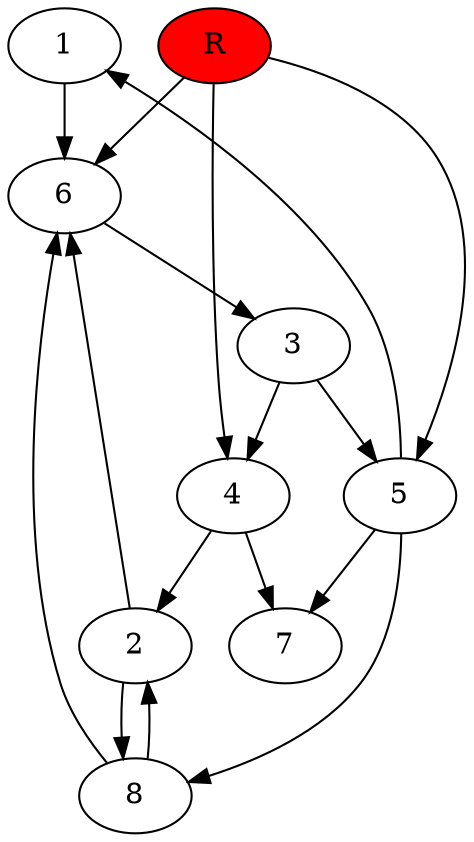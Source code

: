 digraph prb9875 {
	1
	2
	3
	4
	5
	6
	7
	8
	R [fillcolor="#ff0000" style=filled]
	1 -> 6
	2 -> 6
	2 -> 8
	3 -> 4
	3 -> 5
	4 -> 2
	4 -> 7
	5 -> 1
	5 -> 7
	5 -> 8
	6 -> 3
	8 -> 2
	8 -> 6
	R -> 4
	R -> 5
	R -> 6
}
